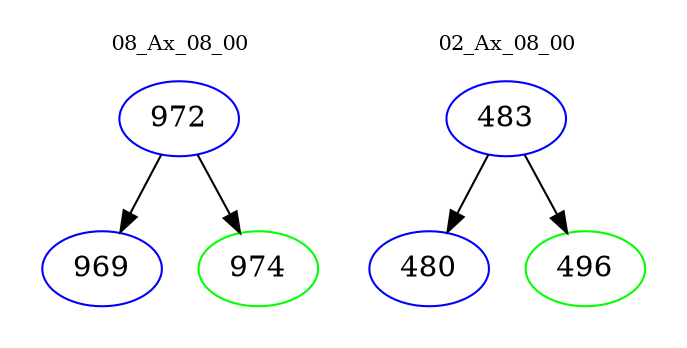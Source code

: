 digraph{
subgraph cluster_0 {
color = white
label = "08_Ax_08_00";
fontsize=10;
T0_972 [label="972", color="blue"]
T0_972 -> T0_969 [color="black"]
T0_969 [label="969", color="blue"]
T0_972 -> T0_974 [color="black"]
T0_974 [label="974", color="green"]
}
subgraph cluster_1 {
color = white
label = "02_Ax_08_00";
fontsize=10;
T1_483 [label="483", color="blue"]
T1_483 -> T1_480 [color="black"]
T1_480 [label="480", color="blue"]
T1_483 -> T1_496 [color="black"]
T1_496 [label="496", color="green"]
}
}
